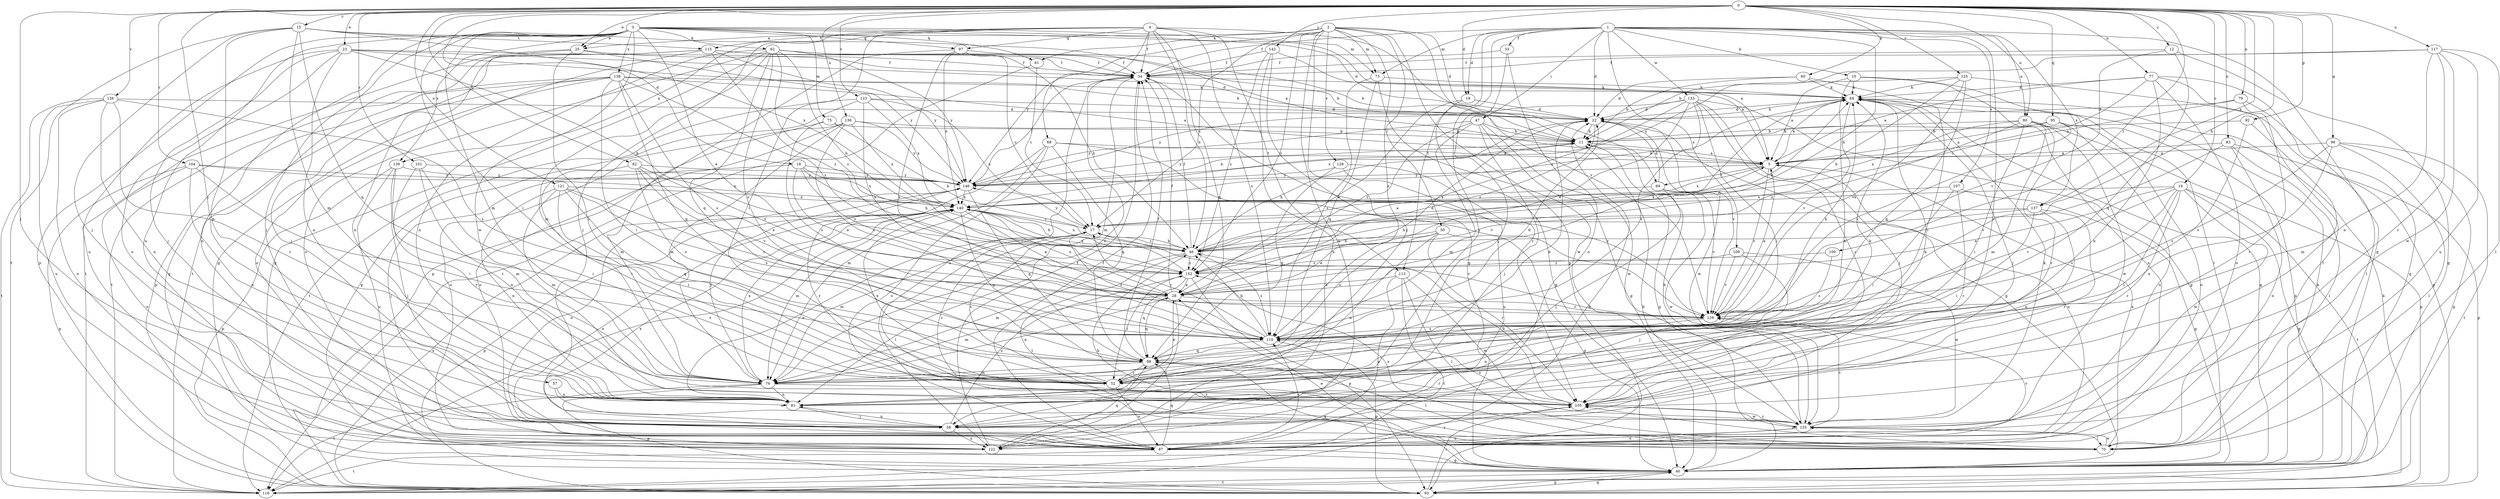 strict digraph  {
0;
1;
2;
3;
4;
5;
10;
11;
12;
15;
16;
17;
18;
19;
22;
23;
25;
28;
33;
34;
40;
46;
47;
50;
52;
57;
58;
60;
61;
62;
64;
68;
69;
70;
73;
75;
76;
77;
79;
80;
81;
82;
83;
87;
92;
93;
95;
96;
97;
98;
100;
101;
104;
105;
107;
109;
110;
113;
115;
116;
117;
121;
122;
123;
125;
126;
128;
129;
133;
135;
136;
137;
138;
139;
140;
142;
146;
152;
0 -> 12  [label=c];
0 -> 15  [label=c];
0 -> 16  [label=c];
0 -> 18  [label=d];
0 -> 19  [label=d];
0 -> 23  [label=e];
0 -> 25  [label=e];
0 -> 46  [label=h];
0 -> 57  [label=j];
0 -> 58  [label=j];
0 -> 60  [label=k];
0 -> 77  [label=n];
0 -> 79  [label=n];
0 -> 80  [label=n];
0 -> 82  [label=o];
0 -> 83  [label=o];
0 -> 92  [label=p];
0 -> 95  [label=q];
0 -> 96  [label=q];
0 -> 100  [label=r];
0 -> 101  [label=r];
0 -> 104  [label=r];
0 -> 117  [label=u];
0 -> 121  [label=u];
0 -> 123  [label=v];
0 -> 125  [label=v];
0 -> 126  [label=v];
0 -> 136  [label=x];
0 -> 137  [label=x];
0 -> 142  [label=y];
1 -> 10  [label=b];
1 -> 19  [label=d];
1 -> 22  [label=d];
1 -> 33  [label=f];
1 -> 34  [label=f];
1 -> 40  [label=g];
1 -> 46  [label=h];
1 -> 47  [label=i];
1 -> 58  [label=j];
1 -> 73  [label=m];
1 -> 80  [label=n];
1 -> 105  [label=r];
1 -> 107  [label=s];
1 -> 109  [label=s];
1 -> 113  [label=t];
1 -> 133  [label=w];
1 -> 137  [label=x];
2 -> 17  [label=c];
2 -> 22  [label=d];
2 -> 25  [label=e];
2 -> 50  [label=i];
2 -> 58  [label=j];
2 -> 61  [label=k];
2 -> 73  [label=m];
2 -> 93  [label=p];
2 -> 110  [label=s];
2 -> 122  [label=u];
2 -> 128  [label=v];
2 -> 129  [label=v];
2 -> 146  [label=y];
2 -> 152  [label=z];
3 -> 5  [label=a];
3 -> 22  [label=d];
3 -> 25  [label=e];
3 -> 28  [label=e];
3 -> 52  [label=i];
3 -> 58  [label=j];
3 -> 61  [label=k];
3 -> 62  [label=k];
3 -> 73  [label=m];
3 -> 75  [label=m];
3 -> 76  [label=m];
3 -> 87  [label=o];
3 -> 93  [label=p];
3 -> 97  [label=q];
3 -> 122  [label=u];
3 -> 135  [label=w];
3 -> 138  [label=x];
3 -> 139  [label=x];
4 -> 34  [label=f];
4 -> 46  [label=h];
4 -> 52  [label=i];
4 -> 58  [label=j];
4 -> 68  [label=l];
4 -> 69  [label=l];
4 -> 97  [label=q];
4 -> 98  [label=q];
4 -> 110  [label=s];
4 -> 113  [label=t];
4 -> 115  [label=t];
4 -> 139  [label=x];
5 -> 64  [label=k];
5 -> 69  [label=l];
5 -> 87  [label=o];
5 -> 129  [label=v];
5 -> 140  [label=x];
5 -> 146  [label=y];
10 -> 5  [label=a];
10 -> 64  [label=k];
10 -> 70  [label=l];
10 -> 81  [label=n];
10 -> 87  [label=o];
11 -> 5  [label=a];
11 -> 40  [label=g];
11 -> 46  [label=h];
11 -> 146  [label=y];
12 -> 34  [label=f];
12 -> 40  [label=g];
12 -> 98  [label=q];
12 -> 129  [label=v];
15 -> 5  [label=a];
15 -> 58  [label=j];
15 -> 76  [label=m];
15 -> 81  [label=n];
15 -> 98  [label=q];
15 -> 115  [label=t];
15 -> 116  [label=t];
15 -> 140  [label=x];
16 -> 28  [label=e];
16 -> 40  [label=g];
16 -> 52  [label=i];
16 -> 105  [label=r];
16 -> 110  [label=s];
16 -> 116  [label=t];
16 -> 129  [label=v];
16 -> 135  [label=w];
16 -> 140  [label=x];
17 -> 46  [label=h];
17 -> 70  [label=l];
17 -> 76  [label=m];
17 -> 81  [label=n];
17 -> 110  [label=s];
17 -> 129  [label=v];
17 -> 146  [label=y];
18 -> 28  [label=e];
18 -> 46  [label=h];
18 -> 58  [label=j];
18 -> 140  [label=x];
18 -> 146  [label=y];
18 -> 152  [label=z];
19 -> 22  [label=d];
19 -> 28  [label=e];
19 -> 40  [label=g];
22 -> 11  [label=b];
22 -> 40  [label=g];
22 -> 64  [label=k];
22 -> 129  [label=v];
22 -> 135  [label=w];
22 -> 140  [label=x];
22 -> 152  [label=z];
23 -> 11  [label=b];
23 -> 22  [label=d];
23 -> 34  [label=f];
23 -> 46  [label=h];
23 -> 58  [label=j];
23 -> 81  [label=n];
23 -> 87  [label=o];
23 -> 122  [label=u];
25 -> 34  [label=f];
25 -> 52  [label=i];
25 -> 81  [label=n];
25 -> 116  [label=t];
25 -> 146  [label=y];
28 -> 22  [label=d];
28 -> 34  [label=f];
28 -> 64  [label=k];
28 -> 76  [label=m];
28 -> 98  [label=q];
28 -> 122  [label=u];
28 -> 129  [label=v];
28 -> 140  [label=x];
33 -> 34  [label=f];
33 -> 58  [label=j];
33 -> 87  [label=o];
34 -> 64  [label=k];
34 -> 76  [label=m];
34 -> 81  [label=n];
34 -> 105  [label=r];
34 -> 122  [label=u];
40 -> 11  [label=b];
40 -> 28  [label=e];
40 -> 64  [label=k];
40 -> 93  [label=p];
40 -> 98  [label=q];
40 -> 116  [label=t];
46 -> 5  [label=a];
46 -> 17  [label=c];
46 -> 34  [label=f];
46 -> 64  [label=k];
46 -> 70  [label=l];
46 -> 76  [label=m];
46 -> 110  [label=s];
46 -> 140  [label=x];
46 -> 152  [label=z];
47 -> 11  [label=b];
47 -> 40  [label=g];
47 -> 58  [label=j];
47 -> 76  [label=m];
47 -> 135  [label=w];
47 -> 146  [label=y];
47 -> 152  [label=z];
50 -> 28  [label=e];
50 -> 40  [label=g];
50 -> 46  [label=h];
50 -> 81  [label=n];
50 -> 105  [label=r];
50 -> 110  [label=s];
52 -> 17  [label=c];
52 -> 22  [label=d];
52 -> 28  [label=e];
52 -> 64  [label=k];
52 -> 87  [label=o];
52 -> 140  [label=x];
57 -> 81  [label=n];
57 -> 135  [label=w];
58 -> 81  [label=n];
58 -> 122  [label=u];
58 -> 152  [label=z];
60 -> 11  [label=b];
60 -> 22  [label=d];
60 -> 52  [label=i];
60 -> 64  [label=k];
61 -> 17  [label=c];
61 -> 116  [label=t];
62 -> 11  [label=b];
62 -> 34  [label=f];
62 -> 40  [label=g];
62 -> 46  [label=h];
62 -> 76  [label=m];
62 -> 81  [label=n];
62 -> 87  [label=o];
62 -> 98  [label=q];
62 -> 110  [label=s];
62 -> 146  [label=y];
62 -> 152  [label=z];
64 -> 22  [label=d];
64 -> 40  [label=g];
64 -> 58  [label=j];
64 -> 93  [label=p];
64 -> 129  [label=v];
68 -> 5  [label=a];
68 -> 76  [label=m];
68 -> 87  [label=o];
68 -> 98  [label=q];
68 -> 116  [label=t];
68 -> 129  [label=v];
69 -> 22  [label=d];
69 -> 58  [label=j];
69 -> 129  [label=v];
69 -> 135  [label=w];
69 -> 140  [label=x];
70 -> 5  [label=a];
70 -> 46  [label=h];
70 -> 105  [label=r];
70 -> 135  [label=w];
70 -> 140  [label=x];
70 -> 152  [label=z];
73 -> 64  [label=k];
73 -> 98  [label=q];
73 -> 110  [label=s];
73 -> 135  [label=w];
75 -> 11  [label=b];
75 -> 46  [label=h];
75 -> 76  [label=m];
75 -> 110  [label=s];
76 -> 28  [label=e];
76 -> 81  [label=n];
76 -> 93  [label=p];
76 -> 105  [label=r];
76 -> 116  [label=t];
76 -> 140  [label=x];
76 -> 146  [label=y];
77 -> 5  [label=a];
77 -> 17  [label=c];
77 -> 40  [label=g];
77 -> 64  [label=k];
77 -> 70  [label=l];
77 -> 81  [label=n];
77 -> 87  [label=o];
79 -> 5  [label=a];
79 -> 22  [label=d];
79 -> 70  [label=l];
79 -> 105  [label=r];
80 -> 11  [label=b];
80 -> 52  [label=i];
80 -> 76  [label=m];
80 -> 93  [label=p];
80 -> 105  [label=r];
80 -> 135  [label=w];
80 -> 140  [label=x];
80 -> 152  [label=z];
81 -> 58  [label=j];
81 -> 64  [label=k];
82 -> 28  [label=e];
82 -> 52  [label=i];
82 -> 110  [label=s];
82 -> 129  [label=v];
82 -> 146  [label=y];
82 -> 152  [label=z];
83 -> 5  [label=a];
83 -> 70  [label=l];
83 -> 87  [label=o];
83 -> 93  [label=p];
83 -> 129  [label=v];
87 -> 34  [label=f];
87 -> 40  [label=g];
87 -> 98  [label=q];
87 -> 105  [label=r];
87 -> 110  [label=s];
87 -> 116  [label=t];
87 -> 129  [label=v];
92 -> 11  [label=b];
92 -> 76  [label=m];
92 -> 110  [label=s];
93 -> 40  [label=g];
93 -> 64  [label=k];
93 -> 105  [label=r];
93 -> 140  [label=x];
95 -> 5  [label=a];
95 -> 11  [label=b];
95 -> 87  [label=o];
95 -> 122  [label=u];
95 -> 129  [label=v];
96 -> 5  [label=a];
96 -> 40  [label=g];
96 -> 70  [label=l];
96 -> 81  [label=n];
96 -> 110  [label=s];
96 -> 116  [label=t];
97 -> 17  [label=c];
97 -> 34  [label=f];
97 -> 46  [label=h];
97 -> 93  [label=p];
97 -> 110  [label=s];
97 -> 140  [label=x];
98 -> 34  [label=f];
98 -> 52  [label=i];
98 -> 70  [label=l];
98 -> 76  [label=m];
98 -> 105  [label=r];
100 -> 110  [label=s];
100 -> 152  [label=z];
101 -> 52  [label=i];
101 -> 76  [label=m];
101 -> 105  [label=r];
101 -> 146  [label=y];
104 -> 52  [label=i];
104 -> 81  [label=n];
104 -> 87  [label=o];
104 -> 93  [label=p];
104 -> 140  [label=x];
104 -> 146  [label=y];
105 -> 17  [label=c];
105 -> 46  [label=h];
105 -> 110  [label=s];
105 -> 135  [label=w];
107 -> 40  [label=g];
107 -> 52  [label=i];
107 -> 105  [label=r];
107 -> 140  [label=x];
109 -> 58  [label=j];
109 -> 129  [label=v];
109 -> 135  [label=w];
109 -> 152  [label=z];
110 -> 17  [label=c];
110 -> 22  [label=d];
110 -> 46  [label=h];
110 -> 64  [label=k];
110 -> 93  [label=p];
110 -> 98  [label=q];
113 -> 28  [label=e];
113 -> 70  [label=l];
113 -> 87  [label=o];
113 -> 116  [label=t];
113 -> 135  [label=w];
115 -> 11  [label=b];
115 -> 34  [label=f];
115 -> 40  [label=g];
115 -> 58  [label=j];
115 -> 116  [label=t];
115 -> 146  [label=y];
115 -> 152  [label=z];
116 -> 22  [label=d];
117 -> 11  [label=b];
117 -> 34  [label=f];
117 -> 70  [label=l];
117 -> 81  [label=n];
117 -> 105  [label=r];
117 -> 122  [label=u];
117 -> 135  [label=w];
121 -> 52  [label=i];
121 -> 76  [label=m];
121 -> 81  [label=n];
121 -> 98  [label=q];
121 -> 110  [label=s];
121 -> 129  [label=v];
121 -> 140  [label=x];
122 -> 34  [label=f];
122 -> 98  [label=q];
123 -> 17  [label=c];
123 -> 22  [label=d];
123 -> 28  [label=e];
123 -> 40  [label=g];
123 -> 116  [label=t];
123 -> 140  [label=x];
125 -> 46  [label=h];
125 -> 64  [label=k];
125 -> 93  [label=p];
125 -> 98  [label=q];
125 -> 129  [label=v];
125 -> 146  [label=y];
126 -> 22  [label=d];
126 -> 81  [label=n];
126 -> 87  [label=o];
126 -> 105  [label=r];
126 -> 110  [label=s];
126 -> 116  [label=t];
126 -> 122  [label=u];
128 -> 98  [label=q];
128 -> 122  [label=u];
128 -> 129  [label=v];
128 -> 146  [label=y];
129 -> 5  [label=a];
129 -> 81  [label=n];
129 -> 110  [label=s];
133 -> 17  [label=c];
133 -> 22  [label=d];
133 -> 28  [label=e];
133 -> 40  [label=g];
133 -> 52  [label=i];
133 -> 58  [label=j];
133 -> 105  [label=r];
133 -> 110  [label=s];
133 -> 146  [label=y];
135 -> 11  [label=b];
135 -> 64  [label=k];
135 -> 70  [label=l];
135 -> 87  [label=o];
135 -> 105  [label=r];
135 -> 122  [label=u];
135 -> 129  [label=v];
136 -> 11  [label=b];
136 -> 76  [label=m];
136 -> 87  [label=o];
136 -> 110  [label=s];
136 -> 122  [label=u];
136 -> 140  [label=x];
136 -> 146  [label=y];
137 -> 17  [label=c];
137 -> 46  [label=h];
137 -> 52  [label=i];
137 -> 81  [label=n];
137 -> 105  [label=r];
138 -> 5  [label=a];
138 -> 40  [label=g];
138 -> 52  [label=i];
138 -> 64  [label=k];
138 -> 87  [label=o];
138 -> 93  [label=p];
138 -> 98  [label=q];
138 -> 110  [label=s];
138 -> 116  [label=t];
138 -> 152  [label=z];
139 -> 58  [label=j];
139 -> 81  [label=n];
139 -> 93  [label=p];
139 -> 122  [label=u];
139 -> 146  [label=y];
140 -> 17  [label=c];
140 -> 28  [label=e];
140 -> 46  [label=h];
140 -> 64  [label=k];
140 -> 76  [label=m];
140 -> 87  [label=o];
140 -> 93  [label=p];
140 -> 98  [label=q];
142 -> 5  [label=a];
142 -> 34  [label=f];
142 -> 40  [label=g];
142 -> 122  [label=u];
142 -> 152  [label=z];
146 -> 11  [label=b];
146 -> 34  [label=f];
146 -> 87  [label=o];
146 -> 98  [label=q];
146 -> 105  [label=r];
146 -> 140  [label=x];
152 -> 28  [label=e];
152 -> 52  [label=i];
152 -> 93  [label=p];
152 -> 98  [label=q];
152 -> 140  [label=x];
}
